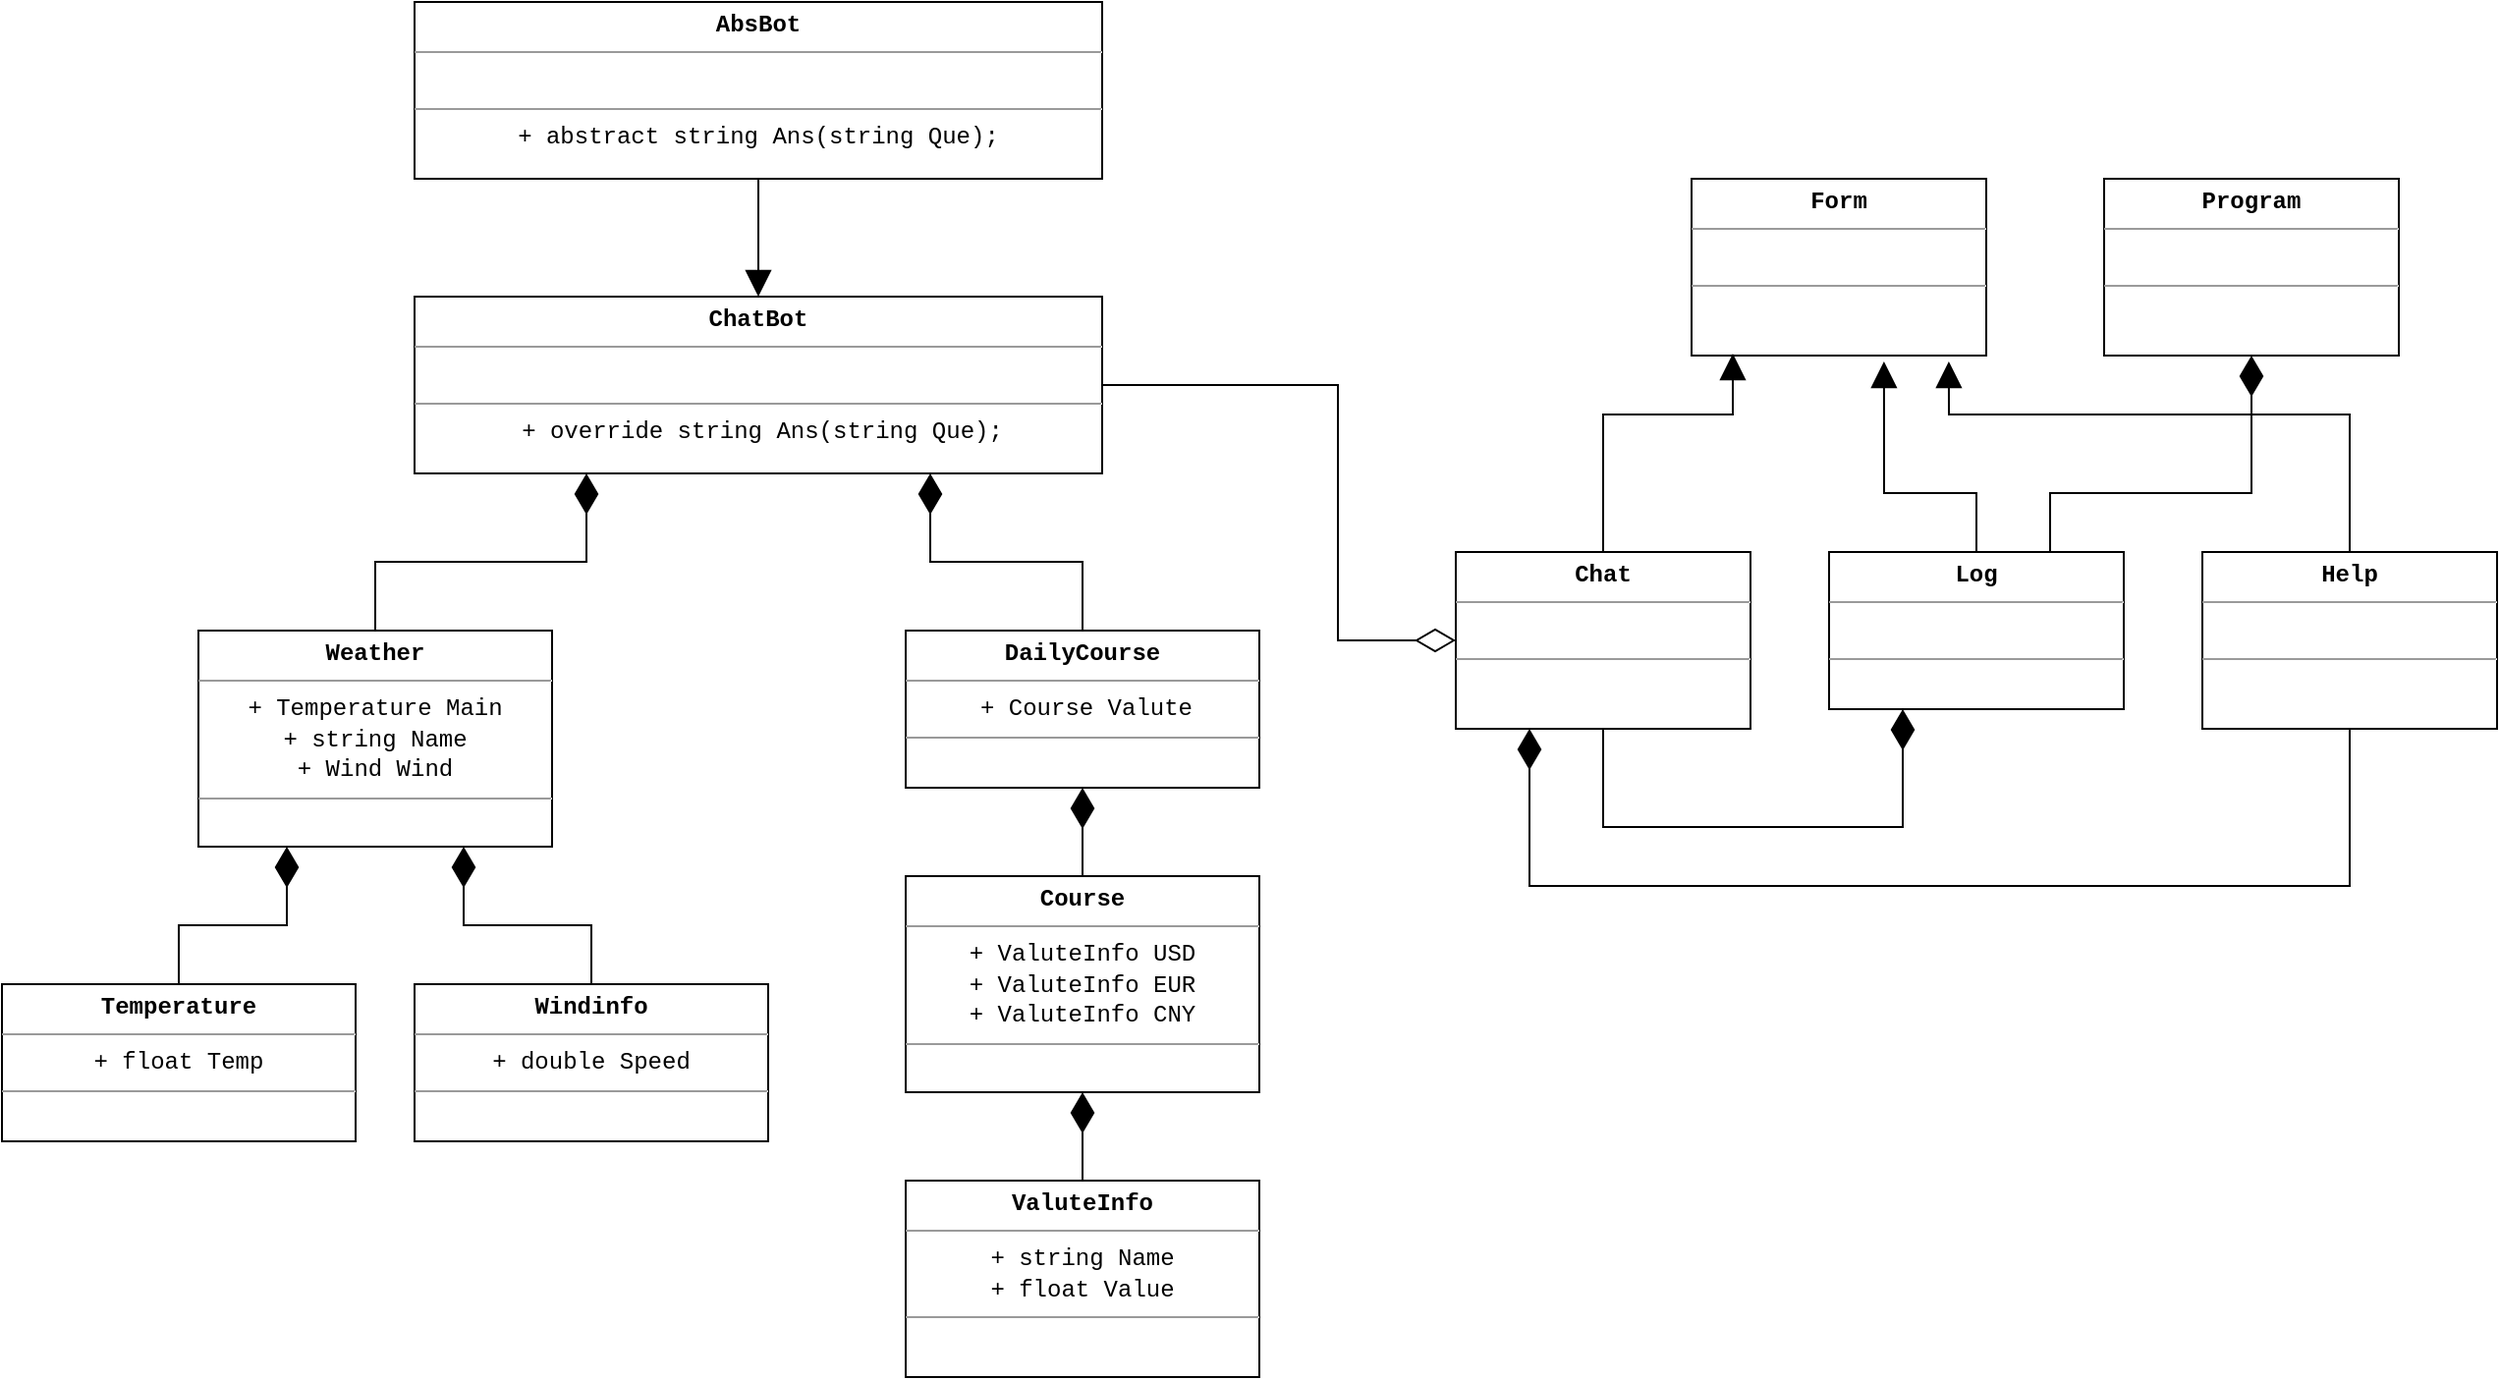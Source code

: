 <mxfile version="13.2.1" type="device"><diagram id="kvm84VGOjQNTF39isT1A" name="Страница 1"><mxGraphModel dx="1822" dy="762" grid="1" gridSize="10" guides="1" tooltips="1" connect="1" arrows="1" fold="1" page="0" pageScale="1" pageWidth="827" pageHeight="1169" math="0" shadow="0"><root><mxCell id="0"/><mxCell id="1" parent="0"/><mxCell id="lAgYNrEpFJ8TQG6eiaLK-3" style="edgeStyle=orthogonalEdgeStyle;rounded=0;orthogonalLoop=1;jettySize=auto;html=1;entryX=0.5;entryY=0;entryDx=0;entryDy=0;strokeWidth=1;endArrow=block;endFill=1;endSize=11;" parent="1" source="lAgYNrEpFJ8TQG6eiaLK-1" target="lAgYNrEpFJ8TQG6eiaLK-2" edge="1"><mxGeometry relative="1" as="geometry"/></mxCell><mxCell id="lAgYNrEpFJ8TQG6eiaLK-1" value="&lt;p style=&quot;margin: 4px 0px 0px&quot;&gt;&lt;font face=&quot;Courier New&quot;&gt;&lt;b&gt;AbsBot&lt;/b&gt;&lt;br&gt;&lt;/font&gt;&lt;/p&gt;&lt;hr size=&quot;1&quot;&gt;&lt;p style=&quot;margin: 0px 0px 0px 4px&quot;&gt;&lt;font face=&quot;Courier New&quot;&gt;&lt;br&gt;&lt;/font&gt;&lt;/p&gt;&lt;hr size=&quot;1&quot;&gt;&lt;font face=&quot;Courier New&quot;&gt;+ abstract&amp;nbsp;&lt;/font&gt;&lt;span style=&quot;font-family: &amp;#34;courier new&amp;#34;&quot;&gt;string Ans(string Que);&lt;/span&gt;&lt;font face=&quot;Courier New&quot;&gt;&lt;br&gt;&lt;/font&gt;" style="verticalAlign=top;align=center;overflow=fill;fontSize=12;fontFamily=Helvetica;html=1;" parent="1" vertex="1"><mxGeometry x="80" y="50" width="350" height="90" as="geometry"/></mxCell><mxCell id="lAgYNrEpFJ8TQG6eiaLK-37" style="edgeStyle=orthogonalEdgeStyle;rounded=0;orthogonalLoop=1;jettySize=auto;html=1;entryX=0;entryY=0.5;entryDx=0;entryDy=0;startArrow=none;startFill=0;startSize=18;endArrow=diamondThin;endFill=0;endSize=18;strokeWidth=1;" parent="1" source="lAgYNrEpFJ8TQG6eiaLK-2" target="lAgYNrEpFJ8TQG6eiaLK-5" edge="1"><mxGeometry relative="1" as="geometry"><Array as="points"><mxPoint x="550" y="245"/><mxPoint x="550" y="375"/></Array></mxGeometry></mxCell><mxCell id="lAgYNrEpFJ8TQG6eiaLK-2" value="&lt;p style=&quot;margin: 4px 0px 0px&quot;&gt;&lt;b style=&quot;font-family: &amp;#34;courier new&amp;#34;&quot;&gt;ChatBot&lt;/b&gt;&lt;br&gt;&lt;/p&gt;&lt;hr size=&quot;1&quot;&gt;&lt;p style=&quot;margin: 0px 0px 0px 4px&quot;&gt;&lt;font face=&quot;Courier New&quot;&gt;&lt;br&gt;&lt;/font&gt;&lt;/p&gt;&lt;hr size=&quot;1&quot;&gt;&lt;p style=&quot;margin: 0px 0px 0px 4px&quot;&gt;&lt;font face=&quot;Courier New&quot;&gt;+ override string Ans(string Que);&lt;/font&gt;&lt;br&gt;&lt;/p&gt;" style="verticalAlign=top;align=center;overflow=fill;fontSize=12;fontFamily=Helvetica;html=1;" parent="1" vertex="1"><mxGeometry x="80" y="200" width="350" height="90" as="geometry"/></mxCell><mxCell id="lAgYNrEpFJ8TQG6eiaLK-4" value="&lt;p style=&quot;margin: 4px 0px 0px&quot;&gt;&lt;font face=&quot;Courier New&quot;&gt;&lt;b&gt;Form&lt;/b&gt;&lt;/font&gt;&lt;/p&gt;&lt;hr size=&quot;1&quot;&gt;&lt;p style=&quot;margin: 0px 0px 0px 4px&quot;&gt;&lt;font face=&quot;Courier New&quot;&gt;&lt;br&gt;&lt;/font&gt;&lt;/p&gt;&lt;hr size=&quot;1&quot;&gt;&lt;font face=&quot;Courier New&quot;&gt;&lt;br&gt;&lt;/font&gt;" style="verticalAlign=top;align=center;overflow=fill;fontSize=12;fontFamily=Helvetica;html=1;" parent="1" vertex="1"><mxGeometry x="730" y="140" width="150" height="90" as="geometry"/></mxCell><mxCell id="lAgYNrEpFJ8TQG6eiaLK-15" style="edgeStyle=orthogonalEdgeStyle;rounded=0;orthogonalLoop=1;jettySize=auto;html=1;entryX=0.14;entryY=0.989;entryDx=0;entryDy=0;entryPerimeter=0;endArrow=block;endFill=1;endSize=11;strokeWidth=1;" parent="1" source="lAgYNrEpFJ8TQG6eiaLK-5" target="lAgYNrEpFJ8TQG6eiaLK-4" edge="1"><mxGeometry relative="1" as="geometry"><Array as="points"><mxPoint x="685" y="260"/><mxPoint x="751" y="260"/></Array></mxGeometry></mxCell><mxCell id="lAgYNrEpFJ8TQG6eiaLK-31" style="edgeStyle=orthogonalEdgeStyle;rounded=0;orthogonalLoop=1;jettySize=auto;html=1;entryX=0.25;entryY=1;entryDx=0;entryDy=0;endArrow=diamondThin;endFill=1;endSize=18;strokeWidth=1;" parent="1" source="lAgYNrEpFJ8TQG6eiaLK-5" target="lAgYNrEpFJ8TQG6eiaLK-6" edge="1"><mxGeometry relative="1" as="geometry"><Array as="points"><mxPoint x="685" y="470"/><mxPoint x="838" y="470"/></Array></mxGeometry></mxCell><mxCell id="lAgYNrEpFJ8TQG6eiaLK-5" value="&lt;p style=&quot;margin: 4px 0px 0px&quot;&gt;&lt;font face=&quot;Courier New&quot;&gt;&lt;b&gt;Chat&lt;/b&gt;&lt;/font&gt;&lt;/p&gt;&lt;hr size=&quot;1&quot;&gt;&lt;p style=&quot;margin: 0px 0px 0px 4px&quot;&gt;&lt;font face=&quot;Courier New&quot;&gt;&lt;br&gt;&lt;/font&gt;&lt;/p&gt;&lt;hr size=&quot;1&quot;&gt;&lt;font face=&quot;Courier New&quot;&gt;&lt;br&gt;&lt;/font&gt;" style="verticalAlign=top;align=center;overflow=fill;fontSize=12;fontFamily=Helvetica;html=1;" parent="1" vertex="1"><mxGeometry x="610" y="330" width="150" height="90" as="geometry"/></mxCell><mxCell id="lAgYNrEpFJ8TQG6eiaLK-18" style="edgeStyle=orthogonalEdgeStyle;rounded=0;orthogonalLoop=1;jettySize=auto;html=1;entryX=0.653;entryY=1.033;entryDx=0;entryDy=0;entryPerimeter=0;endArrow=block;endFill=1;endSize=11;strokeWidth=1;" parent="1" source="lAgYNrEpFJ8TQG6eiaLK-6" target="lAgYNrEpFJ8TQG6eiaLK-4" edge="1"><mxGeometry relative="1" as="geometry"><Array as="points"><mxPoint x="875" y="300"/><mxPoint x="828" y="300"/></Array></mxGeometry></mxCell><mxCell id="lAgYNrEpFJ8TQG6eiaLK-6" value="&lt;p style=&quot;margin: 4px 0px 0px&quot;&gt;&lt;font face=&quot;Courier New&quot;&gt;&lt;b&gt;Log&lt;/b&gt;&lt;/font&gt;&lt;/p&gt;&lt;hr size=&quot;1&quot;&gt;&lt;p style=&quot;margin: 0px 0px 0px 4px&quot;&gt;&lt;font face=&quot;Courier New&quot;&gt;&lt;br&gt;&lt;/font&gt;&lt;/p&gt;&lt;hr size=&quot;1&quot;&gt;&lt;font face=&quot;Courier New&quot;&gt;&lt;br&gt;&lt;/font&gt;" style="verticalAlign=top;align=center;overflow=fill;fontSize=12;fontFamily=Helvetica;html=1;" parent="1" vertex="1"><mxGeometry x="800" y="330" width="150" height="80" as="geometry"/></mxCell><mxCell id="lAgYNrEpFJ8TQG6eiaLK-16" style="edgeStyle=orthogonalEdgeStyle;rounded=0;orthogonalLoop=1;jettySize=auto;html=1;entryX=0.873;entryY=1.033;entryDx=0;entryDy=0;entryPerimeter=0;endArrow=block;endFill=1;endSize=11;strokeWidth=1;" parent="1" source="lAgYNrEpFJ8TQG6eiaLK-7" target="lAgYNrEpFJ8TQG6eiaLK-4" edge="1"><mxGeometry relative="1" as="geometry"><Array as="points"><mxPoint x="1065" y="260"/><mxPoint x="861" y="260"/></Array></mxGeometry></mxCell><mxCell id="lAgYNrEpFJ8TQG6eiaLK-33" style="edgeStyle=orthogonalEdgeStyle;rounded=0;orthogonalLoop=1;jettySize=auto;html=1;entryX=0.25;entryY=1;entryDx=0;entryDy=0;endArrow=diamondThin;endFill=1;endSize=18;strokeWidth=1;" parent="1" source="lAgYNrEpFJ8TQG6eiaLK-7" target="lAgYNrEpFJ8TQG6eiaLK-5" edge="1"><mxGeometry relative="1" as="geometry"><Array as="points"><mxPoint x="1065" y="500"/><mxPoint x="648" y="500"/></Array></mxGeometry></mxCell><mxCell id="lAgYNrEpFJ8TQG6eiaLK-7" value="&lt;p style=&quot;margin: 4px 0px 0px&quot;&gt;&lt;font face=&quot;Courier New&quot;&gt;&lt;b&gt;Help&lt;/b&gt;&lt;/font&gt;&lt;/p&gt;&lt;hr size=&quot;1&quot;&gt;&lt;p style=&quot;margin: 0px 0px 0px 4px&quot;&gt;&lt;font face=&quot;Courier New&quot;&gt;&lt;br&gt;&lt;/font&gt;&lt;/p&gt;&lt;hr size=&quot;1&quot;&gt;&lt;font face=&quot;Courier New&quot;&gt;&lt;br&gt;&lt;/font&gt;" style="verticalAlign=top;align=center;overflow=fill;fontSize=12;fontFamily=Helvetica;html=1;" parent="1" vertex="1"><mxGeometry x="990" y="330" width="150" height="90" as="geometry"/></mxCell><mxCell id="lAgYNrEpFJ8TQG6eiaLK-35" style="edgeStyle=orthogonalEdgeStyle;rounded=0;orthogonalLoop=1;jettySize=auto;html=1;entryX=0.75;entryY=1;entryDx=0;entryDy=0;startArrow=none;startFill=0;startSize=18;endArrow=diamondThin;endFill=1;endSize=18;strokeWidth=1;" parent="1" source="lAgYNrEpFJ8TQG6eiaLK-19" target="lAgYNrEpFJ8TQG6eiaLK-2" edge="1"><mxGeometry relative="1" as="geometry"/></mxCell><mxCell id="lAgYNrEpFJ8TQG6eiaLK-19" value="&lt;p style=&quot;margin: 4px 0px 0px&quot;&gt;&lt;font face=&quot;Courier New&quot;&gt;&lt;b&gt;DailyCourse&lt;/b&gt;&lt;/font&gt;&lt;br&gt;&lt;/p&gt;&lt;hr size=&quot;1&quot;&gt;&lt;p style=&quot;margin: 0px 0px 0px 4px&quot;&gt;&lt;font face=&quot;Courier New&quot;&gt;+ Course Valute&lt;br&gt;&lt;/font&gt;&lt;/p&gt;&lt;hr size=&quot;1&quot;&gt;&lt;font face=&quot;Courier New&quot;&gt;&lt;br&gt;&lt;/font&gt;" style="verticalAlign=top;align=center;overflow=fill;fontSize=12;fontFamily=Helvetica;html=1;" parent="1" vertex="1"><mxGeometry x="330" y="370" width="180" height="80" as="geometry"/></mxCell><mxCell id="lAgYNrEpFJ8TQG6eiaLK-22" style="edgeStyle=orthogonalEdgeStyle;rounded=0;orthogonalLoop=1;jettySize=auto;html=1;entryX=0.5;entryY=1;entryDx=0;entryDy=0;endArrow=diamondThin;endFill=1;endSize=18;strokeWidth=1;" parent="1" source="lAgYNrEpFJ8TQG6eiaLK-20" target="lAgYNrEpFJ8TQG6eiaLK-19" edge="1"><mxGeometry relative="1" as="geometry"/></mxCell><mxCell id="lAgYNrEpFJ8TQG6eiaLK-20" value="&lt;p style=&quot;margin: 4px 0px 0px&quot;&gt;&lt;font face=&quot;Courier New&quot;&gt;&lt;b&gt;Course&lt;/b&gt;&lt;/font&gt;&lt;br&gt;&lt;/p&gt;&lt;hr size=&quot;1&quot;&gt;&lt;p style=&quot;margin: 0px 0px 0px 4px&quot;&gt;&lt;/p&gt;&lt;font face=&quot;Courier New&quot;&gt;+ ValuteInfo USD&lt;br&gt;&lt;/font&gt;&lt;span style=&quot;font-family: &amp;#34;courier new&amp;#34;&quot;&gt;+ ValuteInfo EUR&lt;br&gt;&lt;/span&gt;&lt;span style=&quot;font-family: &amp;#34;courier new&amp;#34;&quot;&gt;+ ValuteInfo CNY&lt;/span&gt;&lt;font face=&quot;Courier New&quot;&gt;&lt;br&gt;&lt;/font&gt;&lt;hr size=&quot;1&quot;&gt;&lt;font face=&quot;Courier New&quot;&gt;&lt;br&gt;&lt;/font&gt;" style="verticalAlign=top;align=center;overflow=fill;fontSize=12;fontFamily=Helvetica;html=1;" parent="1" vertex="1"><mxGeometry x="330" y="495" width="180" height="110" as="geometry"/></mxCell><mxCell id="lAgYNrEpFJ8TQG6eiaLK-23" style="edgeStyle=orthogonalEdgeStyle;rounded=0;orthogonalLoop=1;jettySize=auto;html=1;entryX=0.5;entryY=1;entryDx=0;entryDy=0;endArrow=diamondThin;endFill=1;endSize=18;strokeWidth=1;" parent="1" source="lAgYNrEpFJ8TQG6eiaLK-21" target="lAgYNrEpFJ8TQG6eiaLK-20" edge="1"><mxGeometry relative="1" as="geometry"/></mxCell><mxCell id="lAgYNrEpFJ8TQG6eiaLK-21" value="&lt;p style=&quot;margin: 4px 0px 0px&quot;&gt;&lt;font face=&quot;Courier New&quot;&gt;&lt;b&gt;ValuteInfo&lt;/b&gt;&lt;/font&gt;&lt;br&gt;&lt;/p&gt;&lt;hr size=&quot;1&quot;&gt;&lt;p style=&quot;margin: 0px 0px 0px 4px&quot;&gt;&lt;/p&gt;&lt;font face=&quot;Courier New&quot;&gt;+ string Name&lt;br&gt;+ float Value&lt;br&gt;&lt;/font&gt;&lt;hr size=&quot;1&quot;&gt;&lt;font face=&quot;Courier New&quot;&gt;&lt;br&gt;&lt;/font&gt;" style="verticalAlign=top;align=center;overflow=fill;fontSize=12;fontFamily=Helvetica;html=1;" parent="1" vertex="1"><mxGeometry x="330" y="650" width="180" height="100" as="geometry"/></mxCell><mxCell id="lAgYNrEpFJ8TQG6eiaLK-34" style="edgeStyle=orthogonalEdgeStyle;rounded=0;orthogonalLoop=1;jettySize=auto;html=1;entryX=0.25;entryY=1;entryDx=0;entryDy=0;startArrow=none;startFill=0;startSize=18;endArrow=diamondThin;endFill=1;endSize=18;strokeWidth=1;" parent="1" source="lAgYNrEpFJ8TQG6eiaLK-24" target="lAgYNrEpFJ8TQG6eiaLK-2" edge="1"><mxGeometry relative="1" as="geometry"/></mxCell><mxCell id="lAgYNrEpFJ8TQG6eiaLK-24" value="&lt;p style=&quot;margin: 4px 0px 0px&quot;&gt;&lt;font face=&quot;Courier New&quot;&gt;&lt;b&gt;Weather&lt;/b&gt;&lt;/font&gt;&lt;br&gt;&lt;/p&gt;&lt;hr size=&quot;1&quot;&gt;&lt;p style=&quot;margin: 0px 0px 0px 4px&quot;&gt;&lt;/p&gt;&lt;font face=&quot;Courier New&quot;&gt;+ Temperature Main&lt;br&gt;+ string Name&lt;br&gt;+ Wind Wind&lt;br&gt;&lt;/font&gt;&lt;hr size=&quot;1&quot;&gt;&lt;font face=&quot;Courier New&quot;&gt;&lt;br&gt;&lt;/font&gt;" style="verticalAlign=top;align=center;overflow=fill;fontSize=12;fontFamily=Helvetica;html=1;" parent="1" vertex="1"><mxGeometry x="-30" y="370" width="180" height="110" as="geometry"/></mxCell><mxCell id="lAgYNrEpFJ8TQG6eiaLK-27" style="edgeStyle=orthogonalEdgeStyle;rounded=0;orthogonalLoop=1;jettySize=auto;html=1;entryX=0.25;entryY=1;entryDx=0;entryDy=0;endArrow=diamondThin;endFill=1;endSize=18;strokeWidth=1;" parent="1" source="lAgYNrEpFJ8TQG6eiaLK-25" target="lAgYNrEpFJ8TQG6eiaLK-24" edge="1"><mxGeometry relative="1" as="geometry"/></mxCell><mxCell id="lAgYNrEpFJ8TQG6eiaLK-25" value="&lt;p style=&quot;margin: 4px 0px 0px&quot;&gt;&lt;font face=&quot;Courier New&quot;&gt;&lt;b&gt;Temperature&lt;/b&gt;&lt;/font&gt;&lt;br&gt;&lt;/p&gt;&lt;hr size=&quot;1&quot;&gt;&lt;p style=&quot;margin: 0px 0px 0px 4px&quot;&gt;&lt;/p&gt;&lt;font face=&quot;Courier New&quot;&gt;+ float Temp&lt;br&gt;&lt;/font&gt;&lt;hr size=&quot;1&quot;&gt;&lt;font face=&quot;Courier New&quot;&gt;&lt;br&gt;&lt;/font&gt;" style="verticalAlign=top;align=center;overflow=fill;fontSize=12;fontFamily=Helvetica;html=1;" parent="1" vertex="1"><mxGeometry x="-130" y="550" width="180" height="80" as="geometry"/></mxCell><mxCell id="lAgYNrEpFJ8TQG6eiaLK-28" style="edgeStyle=orthogonalEdgeStyle;rounded=0;orthogonalLoop=1;jettySize=auto;html=1;entryX=0.75;entryY=1;entryDx=0;entryDy=0;endArrow=diamondThin;endFill=1;endSize=18;strokeWidth=1;" parent="1" source="lAgYNrEpFJ8TQG6eiaLK-26" target="lAgYNrEpFJ8TQG6eiaLK-24" edge="1"><mxGeometry relative="1" as="geometry"/></mxCell><mxCell id="lAgYNrEpFJ8TQG6eiaLK-26" value="&lt;p style=&quot;margin: 4px 0px 0px&quot;&gt;&lt;font face=&quot;Courier New&quot;&gt;&lt;b&gt;Windinfo&lt;/b&gt;&lt;/font&gt;&lt;br&gt;&lt;/p&gt;&lt;hr size=&quot;1&quot;&gt;&lt;p style=&quot;margin: 0px 0px 0px 4px&quot;&gt;&lt;/p&gt;&lt;font face=&quot;Courier New&quot;&gt;+ double Speed&lt;br&gt;&lt;/font&gt;&lt;hr size=&quot;1&quot;&gt;&lt;font face=&quot;Courier New&quot;&gt;&lt;br&gt;&lt;/font&gt;" style="verticalAlign=top;align=center;overflow=fill;fontSize=12;fontFamily=Helvetica;html=1;" parent="1" vertex="1"><mxGeometry x="80" y="550" width="180" height="80" as="geometry"/></mxCell><mxCell id="lAgYNrEpFJ8TQG6eiaLK-30" style="edgeStyle=orthogonalEdgeStyle;rounded=0;orthogonalLoop=1;jettySize=auto;html=1;entryX=0.75;entryY=0;entryDx=0;entryDy=0;endArrow=none;endFill=0;endSize=18;strokeWidth=1;startArrow=diamondThin;startFill=1;startSize=18;" parent="1" source="lAgYNrEpFJ8TQG6eiaLK-29" target="lAgYNrEpFJ8TQG6eiaLK-6" edge="1"><mxGeometry relative="1" as="geometry"><Array as="points"><mxPoint x="1015" y="300"/><mxPoint x="913" y="300"/></Array></mxGeometry></mxCell><mxCell id="lAgYNrEpFJ8TQG6eiaLK-29" value="&lt;p style=&quot;margin: 4px 0px 0px&quot;&gt;&lt;font face=&quot;Courier New&quot;&gt;&lt;b&gt;Program&lt;/b&gt;&lt;/font&gt;&lt;/p&gt;&lt;hr size=&quot;1&quot;&gt;&lt;p style=&quot;margin: 0px 0px 0px 4px&quot;&gt;&lt;font face=&quot;Courier New&quot;&gt;&lt;br&gt;&lt;/font&gt;&lt;/p&gt;&lt;hr size=&quot;1&quot;&gt;&lt;font face=&quot;Courier New&quot;&gt;&lt;br&gt;&lt;/font&gt;" style="verticalAlign=top;align=center;overflow=fill;fontSize=12;fontFamily=Helvetica;html=1;" parent="1" vertex="1"><mxGeometry x="940" y="140" width="150" height="90" as="geometry"/></mxCell></root></mxGraphModel></diagram></mxfile>